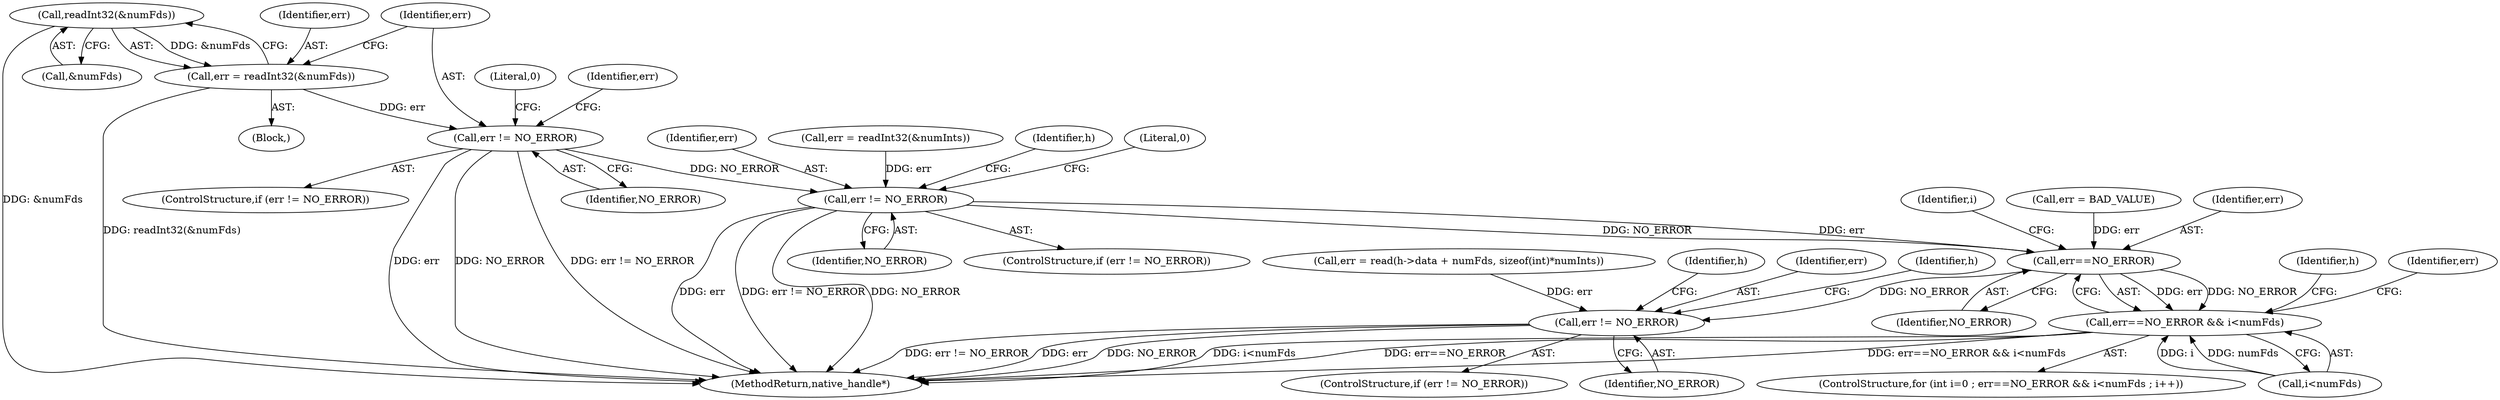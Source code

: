 digraph "0_Android_7dcd0ec9c91688cfa3f679804ba6e132f9811254@API" {
"1000107" [label="(Call,readInt32(&numFds))"];
"1000105" [label="(Call,err = readInt32(&numFds))"];
"1000111" [label="(Call,err != NO_ERROR)"];
"1000122" [label="(Call,err != NO_ERROR)"];
"1000145" [label="(Call,err==NO_ERROR)"];
"1000144" [label="(Call,err==NO_ERROR && i<numFds)"];
"1000186" [label="(Call,err != NO_ERROR)"];
"1000199" [label="(MethodReturn,native_handle*)"];
"1000149" [label="(Identifier,i)"];
"1000129" [label="(Identifier,h)"];
"1000170" [label="(Call,err = BAD_VALUE)"];
"1000111" [label="(Call,err != NO_ERROR)"];
"1000113" [label="(Identifier,NO_ERROR)"];
"1000139" [label="(ControlStructure,for (int i=0 ; err==NO_ERROR && i<numFds ; i++))"];
"1000106" [label="(Identifier,err)"];
"1000105" [label="(Call,err = readInt32(&numFds))"];
"1000148" [label="(Call,i<numFds)"];
"1000157" [label="(Identifier,h)"];
"1000108" [label="(Call,&numFds)"];
"1000122" [label="(Call,err != NO_ERROR)"];
"1000115" [label="(Literal,0)"];
"1000173" [label="(Call,err = read(h->data + numFds, sizeof(int)*numInts))"];
"1000144" [label="(Call,err==NO_ERROR && i<numFds)"];
"1000126" [label="(Literal,0)"];
"1000147" [label="(Identifier,NO_ERROR)"];
"1000117" [label="(Identifier,err)"];
"1000186" [label="(Call,err != NO_ERROR)"];
"1000174" [label="(Identifier,err)"];
"1000110" [label="(ControlStructure,if (err != NO_ERROR))"];
"1000185" [label="(ControlStructure,if (err != NO_ERROR))"];
"1000198" [label="(Identifier,h)"];
"1000124" [label="(Identifier,NO_ERROR)"];
"1000123" [label="(Identifier,err)"];
"1000116" [label="(Call,err = readInt32(&numInts))"];
"1000187" [label="(Identifier,err)"];
"1000107" [label="(Call,readInt32(&numFds))"];
"1000188" [label="(Identifier,NO_ERROR)"];
"1000191" [label="(Identifier,h)"];
"1000112" [label="(Identifier,err)"];
"1000121" [label="(ControlStructure,if (err != NO_ERROR))"];
"1000146" [label="(Identifier,err)"];
"1000101" [label="(Block,)"];
"1000145" [label="(Call,err==NO_ERROR)"];
"1000107" -> "1000105"  [label="AST: "];
"1000107" -> "1000108"  [label="CFG: "];
"1000108" -> "1000107"  [label="AST: "];
"1000105" -> "1000107"  [label="CFG: "];
"1000107" -> "1000199"  [label="DDG: &numFds"];
"1000107" -> "1000105"  [label="DDG: &numFds"];
"1000105" -> "1000101"  [label="AST: "];
"1000106" -> "1000105"  [label="AST: "];
"1000112" -> "1000105"  [label="CFG: "];
"1000105" -> "1000199"  [label="DDG: readInt32(&numFds)"];
"1000105" -> "1000111"  [label="DDG: err"];
"1000111" -> "1000110"  [label="AST: "];
"1000111" -> "1000113"  [label="CFG: "];
"1000112" -> "1000111"  [label="AST: "];
"1000113" -> "1000111"  [label="AST: "];
"1000115" -> "1000111"  [label="CFG: "];
"1000117" -> "1000111"  [label="CFG: "];
"1000111" -> "1000199"  [label="DDG: err"];
"1000111" -> "1000199"  [label="DDG: NO_ERROR"];
"1000111" -> "1000199"  [label="DDG: err != NO_ERROR"];
"1000111" -> "1000122"  [label="DDG: NO_ERROR"];
"1000122" -> "1000121"  [label="AST: "];
"1000122" -> "1000124"  [label="CFG: "];
"1000123" -> "1000122"  [label="AST: "];
"1000124" -> "1000122"  [label="AST: "];
"1000126" -> "1000122"  [label="CFG: "];
"1000129" -> "1000122"  [label="CFG: "];
"1000122" -> "1000199"  [label="DDG: err"];
"1000122" -> "1000199"  [label="DDG: err != NO_ERROR"];
"1000122" -> "1000199"  [label="DDG: NO_ERROR"];
"1000116" -> "1000122"  [label="DDG: err"];
"1000122" -> "1000145"  [label="DDG: err"];
"1000122" -> "1000145"  [label="DDG: NO_ERROR"];
"1000145" -> "1000144"  [label="AST: "];
"1000145" -> "1000147"  [label="CFG: "];
"1000146" -> "1000145"  [label="AST: "];
"1000147" -> "1000145"  [label="AST: "];
"1000149" -> "1000145"  [label="CFG: "];
"1000144" -> "1000145"  [label="CFG: "];
"1000145" -> "1000144"  [label="DDG: err"];
"1000145" -> "1000144"  [label="DDG: NO_ERROR"];
"1000170" -> "1000145"  [label="DDG: err"];
"1000145" -> "1000186"  [label="DDG: NO_ERROR"];
"1000144" -> "1000139"  [label="AST: "];
"1000144" -> "1000148"  [label="CFG: "];
"1000148" -> "1000144"  [label="AST: "];
"1000157" -> "1000144"  [label="CFG: "];
"1000174" -> "1000144"  [label="CFG: "];
"1000144" -> "1000199"  [label="DDG: err==NO_ERROR && i<numFds"];
"1000144" -> "1000199"  [label="DDG: i<numFds"];
"1000144" -> "1000199"  [label="DDG: err==NO_ERROR"];
"1000148" -> "1000144"  [label="DDG: i"];
"1000148" -> "1000144"  [label="DDG: numFds"];
"1000186" -> "1000185"  [label="AST: "];
"1000186" -> "1000188"  [label="CFG: "];
"1000187" -> "1000186"  [label="AST: "];
"1000188" -> "1000186"  [label="AST: "];
"1000191" -> "1000186"  [label="CFG: "];
"1000198" -> "1000186"  [label="CFG: "];
"1000186" -> "1000199"  [label="DDG: NO_ERROR"];
"1000186" -> "1000199"  [label="DDG: err != NO_ERROR"];
"1000186" -> "1000199"  [label="DDG: err"];
"1000173" -> "1000186"  [label="DDG: err"];
}
